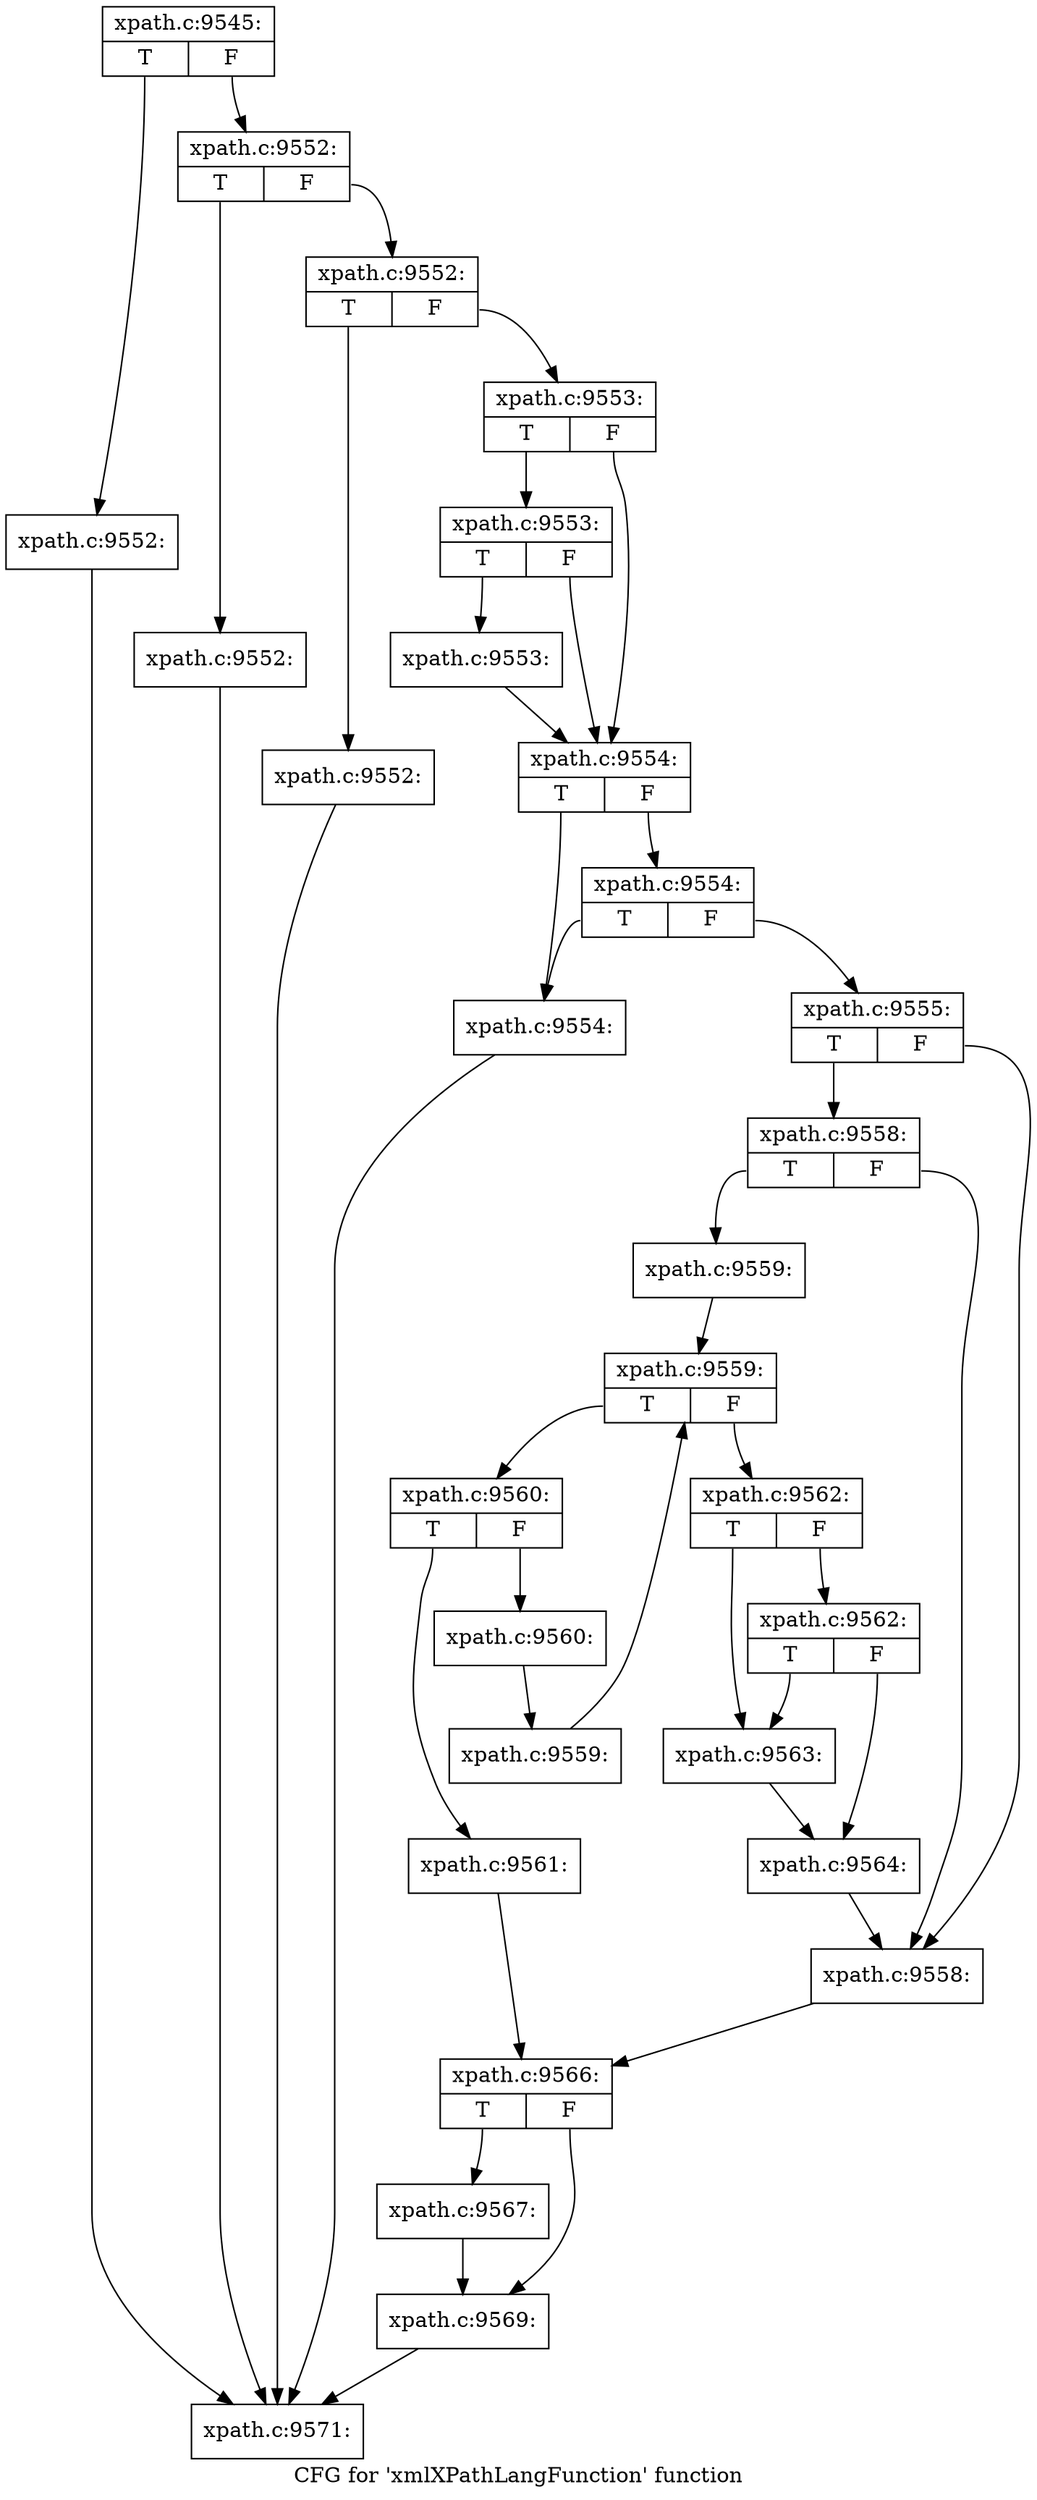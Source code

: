 digraph "CFG for 'xmlXPathLangFunction' function" {
	label="CFG for 'xmlXPathLangFunction' function";

	Node0x4ad53e0 [shape=record,label="{xpath.c:9545:|{<s0>T|<s1>F}}"];
	Node0x4ad53e0:s0 -> Node0x4ad8020;
	Node0x4ad53e0:s1 -> Node0x4ad8070;
	Node0x4ad8020 [shape=record,label="{xpath.c:9552:}"];
	Node0x4ad8020 -> Node0x4ad69f0;
	Node0x4ad8070 [shape=record,label="{xpath.c:9552:|{<s0>T|<s1>F}}"];
	Node0x4ad8070:s0 -> Node0x4ad8330;
	Node0x4ad8070:s1 -> Node0x4ad8380;
	Node0x4ad8330 [shape=record,label="{xpath.c:9552:}"];
	Node0x4ad8330 -> Node0x4ad69f0;
	Node0x4ad8380 [shape=record,label="{xpath.c:9552:|{<s0>T|<s1>F}}"];
	Node0x4ad8380:s0 -> Node0x4ad8750;
	Node0x4ad8380:s1 -> Node0x4ad87a0;
	Node0x4ad8750 [shape=record,label="{xpath.c:9552:}"];
	Node0x4ad8750 -> Node0x4ad69f0;
	Node0x4ad87a0 [shape=record,label="{xpath.c:9553:|{<s0>T|<s1>F}}"];
	Node0x4ad87a0:s0 -> Node0x4ad8f50;
	Node0x4ad87a0:s1 -> Node0x4ad8f00;
	Node0x4ad8f50 [shape=record,label="{xpath.c:9553:|{<s0>T|<s1>F}}"];
	Node0x4ad8f50:s0 -> Node0x4ad8eb0;
	Node0x4ad8f50:s1 -> Node0x4ad8f00;
	Node0x4ad8eb0 [shape=record,label="{xpath.c:9553:}"];
	Node0x4ad8eb0 -> Node0x4ad8f00;
	Node0x4ad8f00 [shape=record,label="{xpath.c:9554:|{<s0>T|<s1>F}}"];
	Node0x4ad8f00:s0 -> Node0x4ad9780;
	Node0x4ad8f00:s1 -> Node0x4ad9820;
	Node0x4ad9820 [shape=record,label="{xpath.c:9554:|{<s0>T|<s1>F}}"];
	Node0x4ad9820:s0 -> Node0x4ad9780;
	Node0x4ad9820:s1 -> Node0x4ad97d0;
	Node0x4ad9780 [shape=record,label="{xpath.c:9554:}"];
	Node0x4ad9780 -> Node0x4ad69f0;
	Node0x4ad97d0 [shape=record,label="{xpath.c:9555:|{<s0>T|<s1>F}}"];
	Node0x4ad97d0:s0 -> Node0x4adb3a0;
	Node0x4ad97d0:s1 -> Node0x4adb350;
	Node0x4adb3a0 [shape=record,label="{xpath.c:9558:|{<s0>T|<s1>F}}"];
	Node0x4adb3a0:s0 -> Node0x4adadc0;
	Node0x4adb3a0:s1 -> Node0x4adb350;
	Node0x4adadc0 [shape=record,label="{xpath.c:9559:}"];
	Node0x4adadc0 -> Node0x4adb800;
	Node0x4adb800 [shape=record,label="{xpath.c:9559:|{<s0>T|<s1>F}}"];
	Node0x4adb800:s0 -> Node0x4adb9a0;
	Node0x4adb800:s1 -> Node0x4adb730;
	Node0x4adb9a0 [shape=record,label="{xpath.c:9560:|{<s0>T|<s1>F}}"];
	Node0x4adb9a0:s0 -> Node0x4adbe70;
	Node0x4adb9a0:s1 -> Node0x4adbec0;
	Node0x4adbe70 [shape=record,label="{xpath.c:9561:}"];
	Node0x4adbe70 -> Node0x4adc3c0;
	Node0x4adbec0 [shape=record,label="{xpath.c:9560:}"];
	Node0x4adbec0 -> Node0x4adb950;
	Node0x4adb950 [shape=record,label="{xpath.c:9559:}"];
	Node0x4adb950 -> Node0x4adb800;
	Node0x4adb730 [shape=record,label="{xpath.c:9562:|{<s0>T|<s1>F}}"];
	Node0x4adb730:s0 -> Node0x4adc590;
	Node0x4adb730:s1 -> Node0x4adace0;
	Node0x4adace0 [shape=record,label="{xpath.c:9562:|{<s0>T|<s1>F}}"];
	Node0x4adace0:s0 -> Node0x4adc590;
	Node0x4adace0:s1 -> Node0x4adac90;
	Node0x4adc590 [shape=record,label="{xpath.c:9563:}"];
	Node0x4adc590 -> Node0x4adac90;
	Node0x4adac90 [shape=record,label="{xpath.c:9564:}"];
	Node0x4adac90 -> Node0x4adb350;
	Node0x4adb350 [shape=record,label="{xpath.c:9558:}"];
	Node0x4adb350 -> Node0x4adc3c0;
	Node0x4adc3c0 [shape=record,label="{xpath.c:9566:|{<s0>T|<s1>F}}"];
	Node0x4adc3c0:s0 -> Node0x4ade090;
	Node0x4adc3c0:s1 -> Node0x4ade0e0;
	Node0x4ade090 [shape=record,label="{xpath.c:9567:}"];
	Node0x4ade090 -> Node0x4ade0e0;
	Node0x4ade0e0 [shape=record,label="{xpath.c:9569:}"];
	Node0x4ade0e0 -> Node0x4ad69f0;
	Node0x4ad69f0 [shape=record,label="{xpath.c:9571:}"];
}
